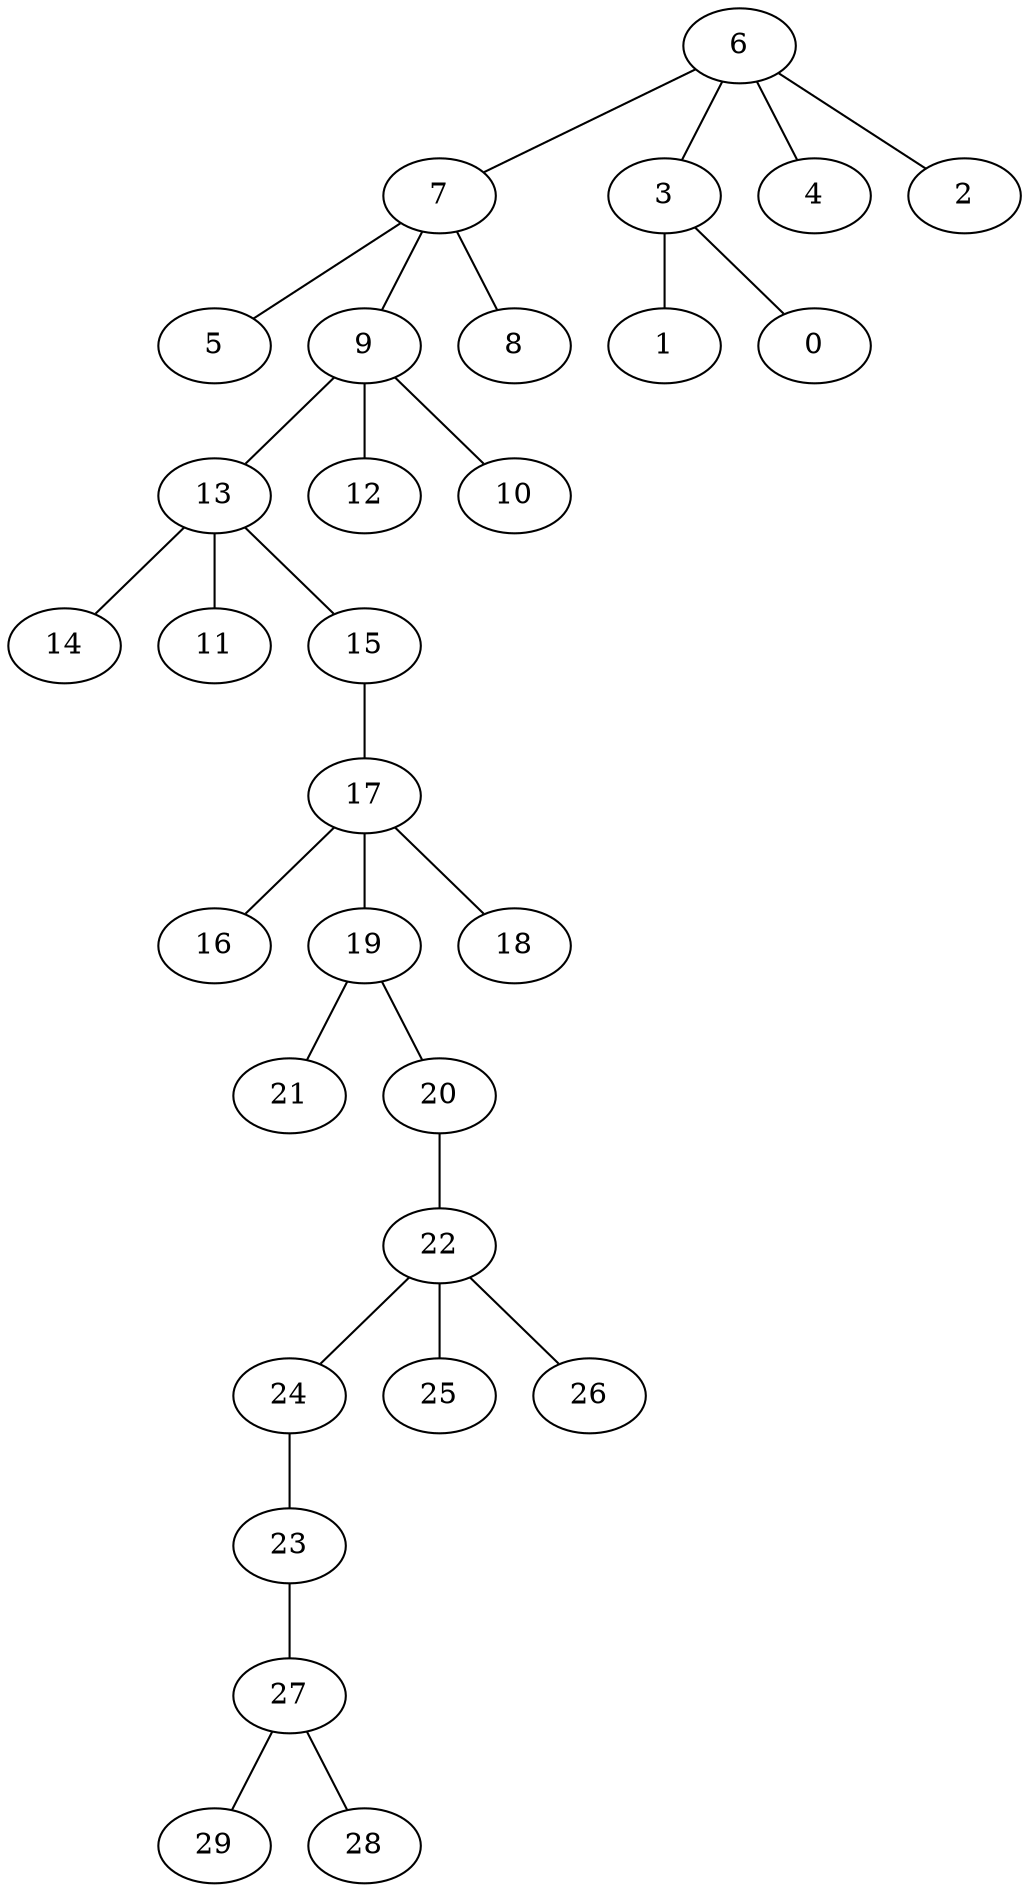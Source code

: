 graph G {
"16";
"19";
"6";
"24";
"25";
"14";
"5";
"7";
"26";
"17";
"21";
"3";
"4";
"13";
"29";
"18";
"28";
"12";
"27";
"11";
"10";
"15";
"9";
"2";
"1";
"23";
"8";
"20";
"0";
"22";
    "20" -- "22";
    "6" -- "4";
    "6" -- "2";
    "7" -- "8";
    "7" -- "5";
    "9" -- "12";
    "22" -- "26";
    "3" -- "1";
    "22" -- "25";
    "17" -- "18";
    "9" -- "10";
    "19" -- "21";
    "13" -- "14";
    "7" -- "9";
    "23" -- "27";
    "17" -- "16";
    "9" -- "13";
    "17" -- "19";
    "13" -- "11";
    "19" -- "20";
    "6" -- "3";
    "3" -- "0";
    "15" -- "17";
    "13" -- "15";
    "22" -- "24";
    "27" -- "28";
    "24" -- "23";
    "6" -- "7";
    "27" -- "29";
}
